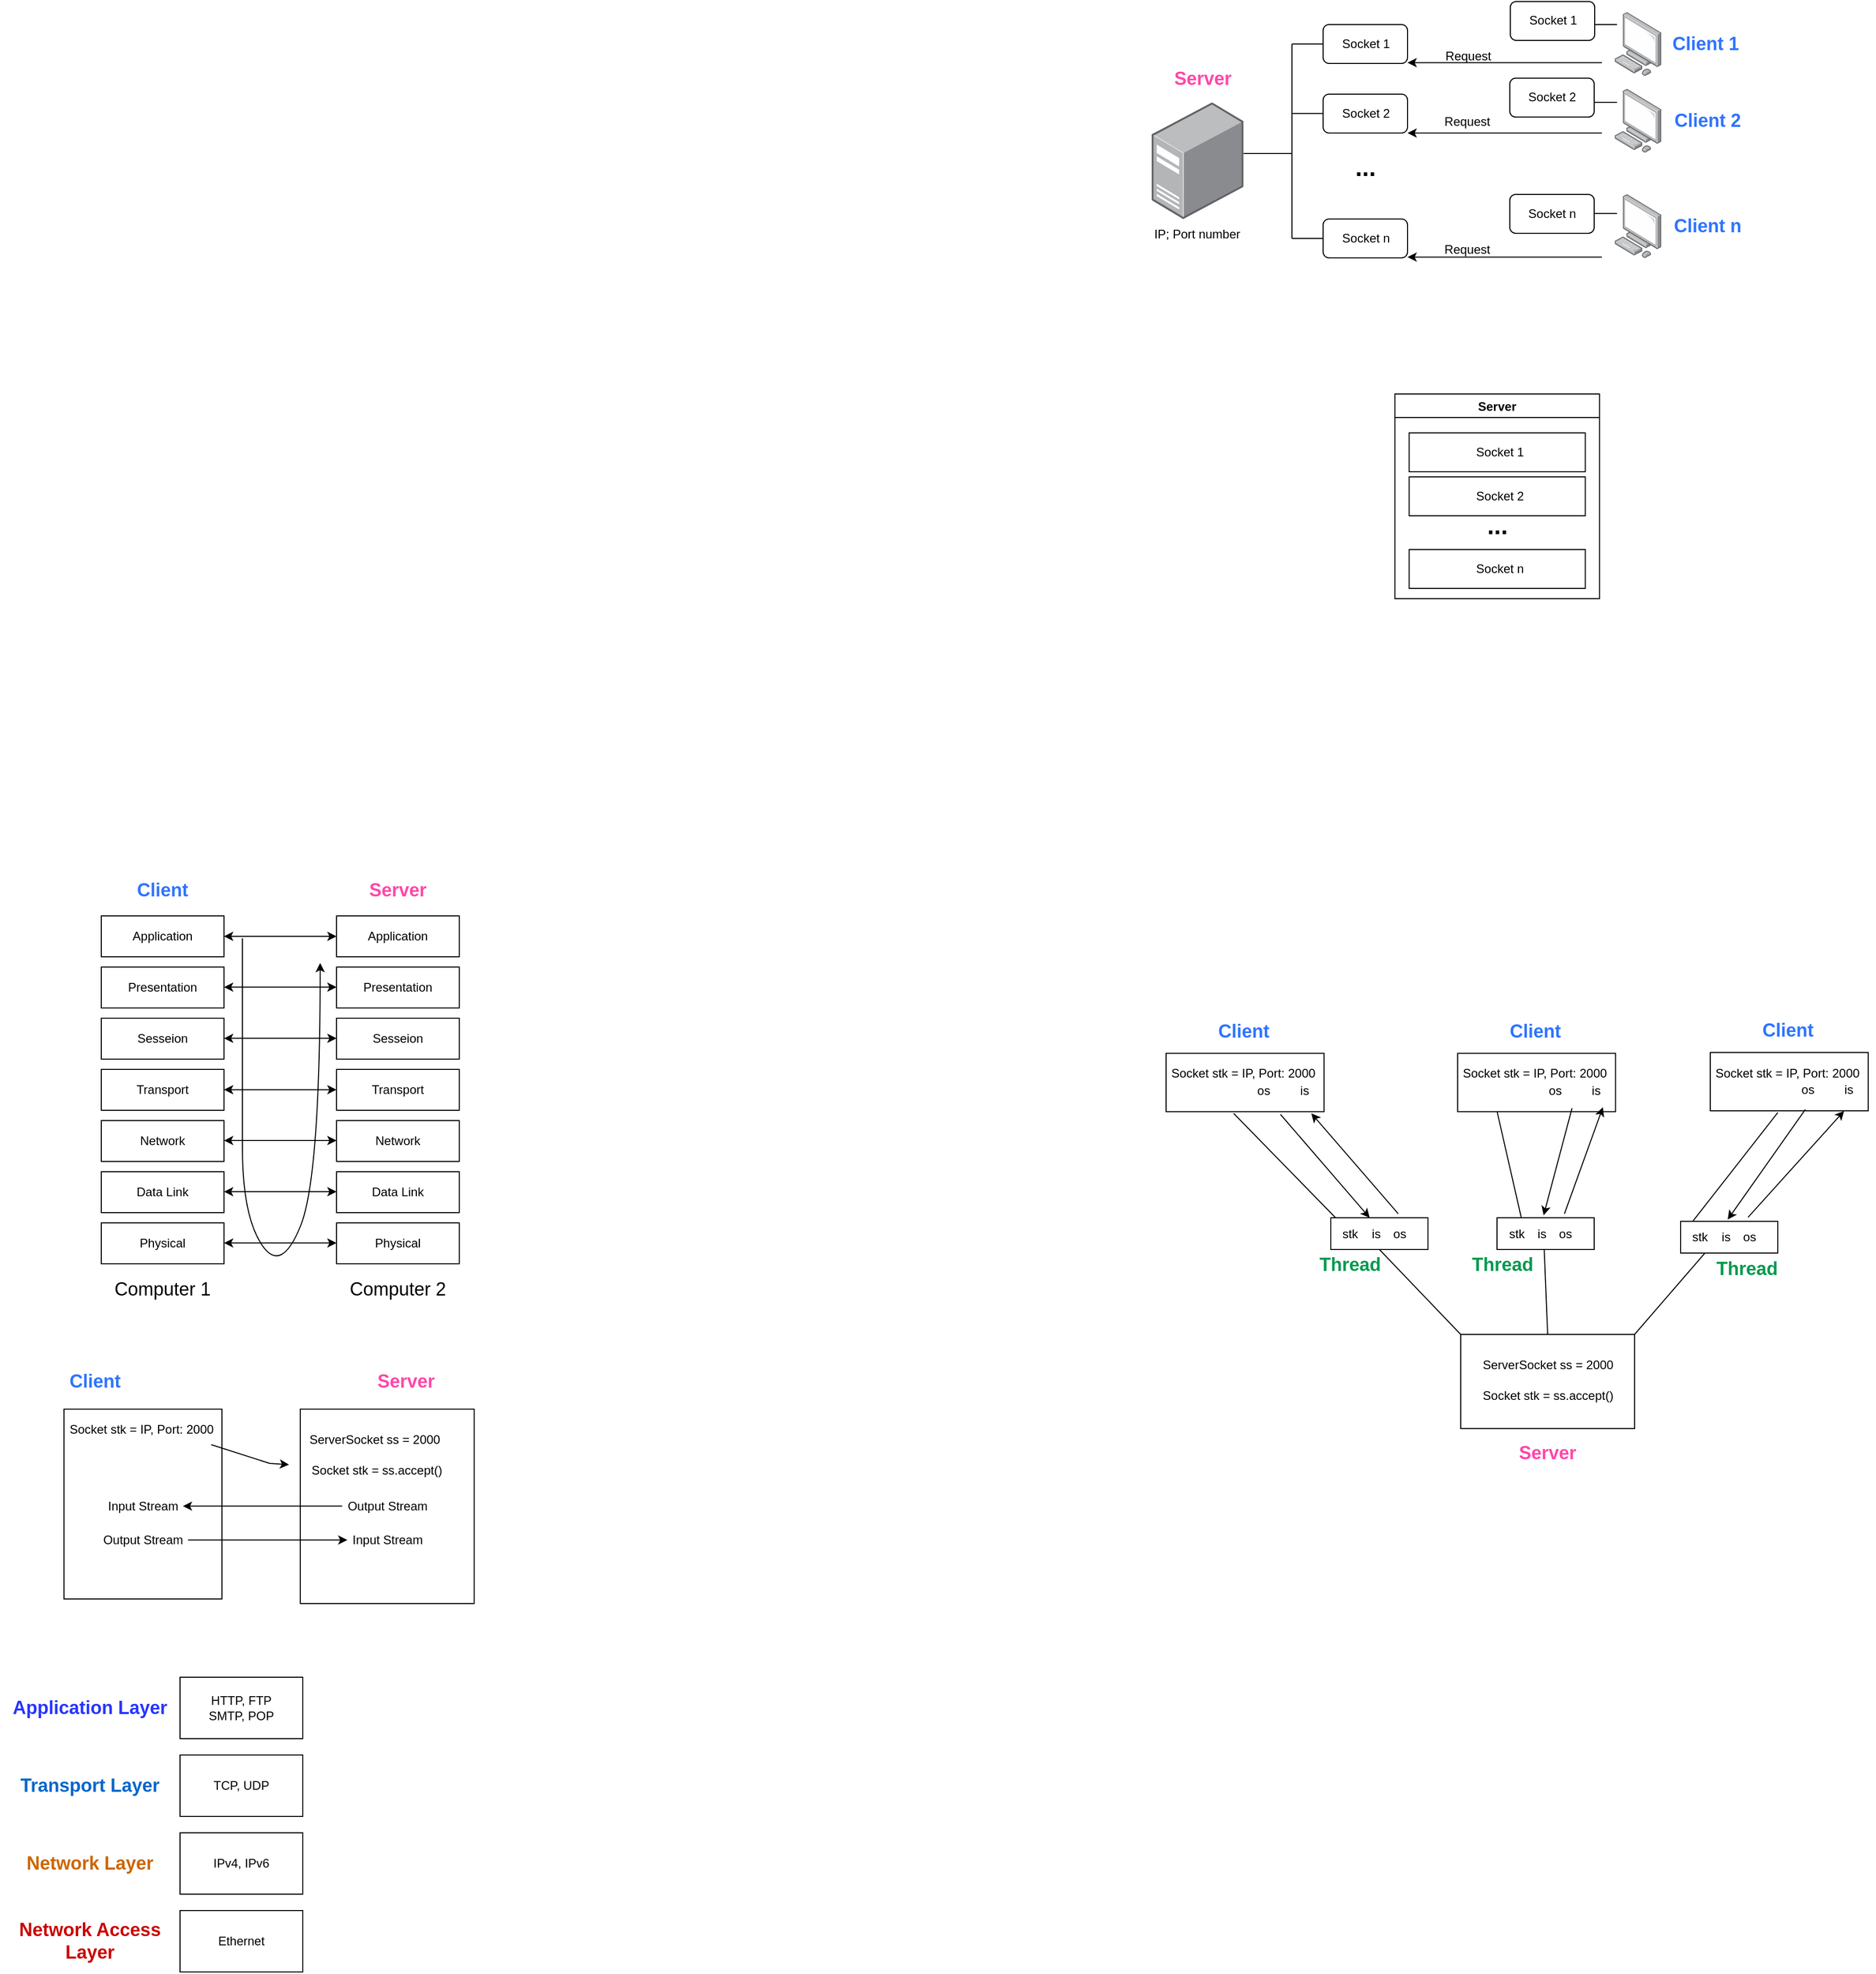 <mxfile version="21.6.8" type="github">
  <diagram name="Page-1" id="4jfltp05RjxhxAP-4vD-">
    <mxGraphModel dx="1016" dy="1346" grid="1" gridSize="19" guides="1" tooltips="1" connect="1" arrows="1" fold="1" page="1" pageScale="1" pageWidth="1100" pageHeight="850" background="#ffffff" math="0" shadow="0">
      <root>
        <mxCell id="0" />
        <mxCell id="1" parent="0" />
        <mxCell id="-6SKUkBLgqMfIODwvPiC-47" value="" style="rounded=0;whiteSpace=wrap;html=1;rotation=90;" vertex="1" parent="1">
          <mxGeometry x="464.56" y="622" width="190" height="170" as="geometry" />
        </mxCell>
        <mxCell id="-6SKUkBLgqMfIODwvPiC-1" value="Application" style="rounded=0;whiteSpace=wrap;html=1;" vertex="1" parent="1">
          <mxGeometry x="280" y="130" width="120" height="40" as="geometry" />
        </mxCell>
        <mxCell id="-6SKUkBLgqMfIODwvPiC-2" value="Presentation" style="rounded=0;whiteSpace=wrap;html=1;" vertex="1" parent="1">
          <mxGeometry x="280" y="180" width="120" height="40" as="geometry" />
        </mxCell>
        <mxCell id="-6SKUkBLgqMfIODwvPiC-3" value="Sesseion" style="rounded=0;whiteSpace=wrap;html=1;" vertex="1" parent="1">
          <mxGeometry x="280" y="230" width="120" height="40" as="geometry" />
        </mxCell>
        <mxCell id="-6SKUkBLgqMfIODwvPiC-4" value="Transport" style="rounded=0;whiteSpace=wrap;html=1;" vertex="1" parent="1">
          <mxGeometry x="280" y="280" width="120" height="40" as="geometry" />
        </mxCell>
        <mxCell id="-6SKUkBLgqMfIODwvPiC-5" value="Network" style="rounded=0;whiteSpace=wrap;html=1;" vertex="1" parent="1">
          <mxGeometry x="280" y="330" width="120" height="40" as="geometry" />
        </mxCell>
        <mxCell id="-6SKUkBLgqMfIODwvPiC-6" value="Data Link" style="rounded=0;whiteSpace=wrap;html=1;" vertex="1" parent="1">
          <mxGeometry x="280" y="380" width="120" height="40" as="geometry" />
        </mxCell>
        <mxCell id="-6SKUkBLgqMfIODwvPiC-7" value="Physical" style="rounded=0;whiteSpace=wrap;html=1;" vertex="1" parent="1">
          <mxGeometry x="280" y="430" width="120" height="40" as="geometry" />
        </mxCell>
        <mxCell id="-6SKUkBLgqMfIODwvPiC-9" value="Application" style="rounded=0;whiteSpace=wrap;html=1;" vertex="1" parent="1">
          <mxGeometry x="510" y="130" width="120" height="40" as="geometry" />
        </mxCell>
        <mxCell id="-6SKUkBLgqMfIODwvPiC-10" value="Presentation" style="rounded=0;whiteSpace=wrap;html=1;" vertex="1" parent="1">
          <mxGeometry x="510" y="180" width="120" height="40" as="geometry" />
        </mxCell>
        <mxCell id="-6SKUkBLgqMfIODwvPiC-11" value="Sesseion" style="rounded=0;whiteSpace=wrap;html=1;" vertex="1" parent="1">
          <mxGeometry x="510" y="230" width="120" height="40" as="geometry" />
        </mxCell>
        <mxCell id="-6SKUkBLgqMfIODwvPiC-12" value="Transport" style="rounded=0;whiteSpace=wrap;html=1;" vertex="1" parent="1">
          <mxGeometry x="510" y="280" width="120" height="40" as="geometry" />
        </mxCell>
        <mxCell id="-6SKUkBLgqMfIODwvPiC-13" value="Network" style="rounded=0;whiteSpace=wrap;html=1;" vertex="1" parent="1">
          <mxGeometry x="510" y="330" width="120" height="40" as="geometry" />
        </mxCell>
        <mxCell id="-6SKUkBLgqMfIODwvPiC-14" value="Data Link" style="rounded=0;whiteSpace=wrap;html=1;" vertex="1" parent="1">
          <mxGeometry x="510" y="380" width="120" height="40" as="geometry" />
        </mxCell>
        <mxCell id="-6SKUkBLgqMfIODwvPiC-15" value="Physical" style="rounded=0;whiteSpace=wrap;html=1;" vertex="1" parent="1">
          <mxGeometry x="510" y="430" width="120" height="40" as="geometry" />
        </mxCell>
        <mxCell id="-6SKUkBLgqMfIODwvPiC-16" value="&lt;font style=&quot;font-size: 18px;&quot;&gt;Computer 1&lt;/font&gt;" style="text;html=1;strokeColor=none;fillColor=none;align=center;verticalAlign=middle;whiteSpace=wrap;rounded=0;" vertex="1" parent="1">
          <mxGeometry x="290" y="480" width="100" height="30" as="geometry" />
        </mxCell>
        <mxCell id="-6SKUkBLgqMfIODwvPiC-18" value="&lt;font color=&quot;#2e74ff&quot; style=&quot;font-size: 18px;&quot;&gt;&lt;b style=&quot;&quot;&gt;Client&lt;/b&gt;&lt;/font&gt;" style="text;html=1;strokeColor=none;fillColor=none;align=center;verticalAlign=middle;whiteSpace=wrap;rounded=0;" vertex="1" parent="1">
          <mxGeometry x="300" y="90" width="80" height="30" as="geometry" />
        </mxCell>
        <mxCell id="-6SKUkBLgqMfIODwvPiC-20" value="&lt;font style=&quot;font-size: 18px;&quot;&gt;Computer 2&lt;/font&gt;" style="text;html=1;strokeColor=none;fillColor=none;align=center;verticalAlign=middle;whiteSpace=wrap;rounded=0;" vertex="1" parent="1">
          <mxGeometry x="520" y="480" width="100" height="30" as="geometry" />
        </mxCell>
        <mxCell id="-6SKUkBLgqMfIODwvPiC-21" value="&lt;font color=&quot;#ff47a9&quot; style=&quot;font-size: 18px;&quot;&gt;&lt;b&gt;Server&lt;/b&gt;&lt;/font&gt;" style="text;html=1;strokeColor=none;fillColor=none;align=center;verticalAlign=middle;whiteSpace=wrap;rounded=0;" vertex="1" parent="1">
          <mxGeometry x="530" y="90" width="80" height="30" as="geometry" />
        </mxCell>
        <mxCell id="-6SKUkBLgqMfIODwvPiC-22" value="" style="endArrow=classic;startArrow=classic;html=1;rounded=0;entryX=0;entryY=0.5;entryDx=0;entryDy=0;exitX=1;exitY=0.5;exitDx=0;exitDy=0;" edge="1" parent="1" source="-6SKUkBLgqMfIODwvPiC-1" target="-6SKUkBLgqMfIODwvPiC-9">
          <mxGeometry width="50" height="50" relative="1" as="geometry">
            <mxPoint x="418" y="175" as="sourcePoint" />
            <mxPoint x="468" y="125" as="targetPoint" />
          </mxGeometry>
        </mxCell>
        <mxCell id="-6SKUkBLgqMfIODwvPiC-23" value="" style="endArrow=classic;startArrow=classic;html=1;rounded=0;entryX=0;entryY=0.5;entryDx=0;entryDy=0;exitX=1;exitY=0.5;exitDx=0;exitDy=0;" edge="1" parent="1">
          <mxGeometry width="50" height="50" relative="1" as="geometry">
            <mxPoint x="400" y="199.68" as="sourcePoint" />
            <mxPoint x="510" y="199.68" as="targetPoint" />
          </mxGeometry>
        </mxCell>
        <mxCell id="-6SKUkBLgqMfIODwvPiC-24" value="" style="endArrow=classic;startArrow=classic;html=1;rounded=0;entryX=0;entryY=0.5;entryDx=0;entryDy=0;exitX=1;exitY=0.5;exitDx=0;exitDy=0;" edge="1" parent="1">
          <mxGeometry width="50" height="50" relative="1" as="geometry">
            <mxPoint x="400" y="249.68" as="sourcePoint" />
            <mxPoint x="510" y="249.68" as="targetPoint" />
          </mxGeometry>
        </mxCell>
        <mxCell id="-6SKUkBLgqMfIODwvPiC-25" value="" style="endArrow=classic;startArrow=classic;html=1;rounded=0;entryX=0;entryY=0.5;entryDx=0;entryDy=0;exitX=1;exitY=0.5;exitDx=0;exitDy=0;" edge="1" parent="1">
          <mxGeometry width="50" height="50" relative="1" as="geometry">
            <mxPoint x="400" y="299.84" as="sourcePoint" />
            <mxPoint x="510" y="299.84" as="targetPoint" />
          </mxGeometry>
        </mxCell>
        <mxCell id="-6SKUkBLgqMfIODwvPiC-26" value="" style="endArrow=classic;startArrow=classic;html=1;rounded=0;entryX=0;entryY=0.5;entryDx=0;entryDy=0;exitX=1;exitY=0.5;exitDx=0;exitDy=0;" edge="1" parent="1">
          <mxGeometry width="50" height="50" relative="1" as="geometry">
            <mxPoint x="400" y="349.52" as="sourcePoint" />
            <mxPoint x="510" y="349.52" as="targetPoint" />
          </mxGeometry>
        </mxCell>
        <mxCell id="-6SKUkBLgqMfIODwvPiC-27" value="" style="endArrow=classic;startArrow=classic;html=1;rounded=0;entryX=0;entryY=0.5;entryDx=0;entryDy=0;exitX=1;exitY=0.5;exitDx=0;exitDy=0;" edge="1" parent="1">
          <mxGeometry width="50" height="50" relative="1" as="geometry">
            <mxPoint x="400" y="399.52" as="sourcePoint" />
            <mxPoint x="510" y="399.52" as="targetPoint" />
          </mxGeometry>
        </mxCell>
        <mxCell id="-6SKUkBLgqMfIODwvPiC-28" value="" style="endArrow=classic;startArrow=classic;html=1;rounded=0;entryX=0;entryY=0.5;entryDx=0;entryDy=0;exitX=1;exitY=0.5;exitDx=0;exitDy=0;" edge="1" parent="1">
          <mxGeometry width="50" height="50" relative="1" as="geometry">
            <mxPoint x="400" y="449.68" as="sourcePoint" />
            <mxPoint x="510" y="449.68" as="targetPoint" />
          </mxGeometry>
        </mxCell>
        <mxCell id="-6SKUkBLgqMfIODwvPiC-29" value="HTTP, FTP&lt;br&gt;SMTP, POP" style="rounded=0;whiteSpace=wrap;html=1;" vertex="1" parent="1">
          <mxGeometry x="357" y="874" width="120" height="60" as="geometry" />
        </mxCell>
        <mxCell id="-6SKUkBLgqMfIODwvPiC-30" value="TCP, UDP" style="rounded=0;whiteSpace=wrap;html=1;" vertex="1" parent="1">
          <mxGeometry x="357" y="950" width="120" height="60" as="geometry" />
        </mxCell>
        <mxCell id="-6SKUkBLgqMfIODwvPiC-31" value="IPv4, IPv6" style="rounded=0;whiteSpace=wrap;html=1;" vertex="1" parent="1">
          <mxGeometry x="357" y="1026" width="120" height="60" as="geometry" />
        </mxCell>
        <mxCell id="-6SKUkBLgqMfIODwvPiC-32" value="Ethernet" style="rounded=0;whiteSpace=wrap;html=1;" vertex="1" parent="1">
          <mxGeometry x="357" y="1102" width="120" height="60" as="geometry" />
        </mxCell>
        <mxCell id="-6SKUkBLgqMfIODwvPiC-33" value="&lt;b&gt;&lt;font color=&quot;#2635ff&quot; style=&quot;font-size: 18px;&quot;&gt;Application Layer&lt;/font&gt;&lt;/b&gt;" style="text;html=1;strokeColor=none;fillColor=none;align=center;verticalAlign=middle;whiteSpace=wrap;rounded=0;" vertex="1" parent="1">
          <mxGeometry x="181" y="889" width="176" height="30" as="geometry" />
        </mxCell>
        <mxCell id="-6SKUkBLgqMfIODwvPiC-34" value="&lt;b&gt;&lt;font color=&quot;#0066cc&quot; style=&quot;font-size: 18px;&quot;&gt;Transport Layer&lt;/font&gt;&lt;/b&gt;" style="text;html=1;strokeColor=none;fillColor=none;align=center;verticalAlign=middle;whiteSpace=wrap;rounded=0;" vertex="1" parent="1">
          <mxGeometry x="181" y="965" width="176" height="30" as="geometry" />
        </mxCell>
        <mxCell id="-6SKUkBLgqMfIODwvPiC-35" value="&lt;b&gt;&lt;font color=&quot;#cc6600&quot; style=&quot;font-size: 18px;&quot;&gt;Network Layer&lt;/font&gt;&lt;/b&gt;" style="text;html=1;strokeColor=none;fillColor=none;align=center;verticalAlign=middle;whiteSpace=wrap;rounded=0;" vertex="1" parent="1">
          <mxGeometry x="181" y="1041" width="176" height="30" as="geometry" />
        </mxCell>
        <mxCell id="-6SKUkBLgqMfIODwvPiC-36" value="&lt;b&gt;&lt;font color=&quot;#cc0000&quot; style=&quot;font-size: 18px;&quot;&gt;Network Access Layer&lt;/font&gt;&lt;/b&gt;" style="text;html=1;strokeColor=none;fillColor=none;align=center;verticalAlign=middle;whiteSpace=wrap;rounded=0;" vertex="1" parent="1">
          <mxGeometry x="181" y="1117" width="176" height="30" as="geometry" />
        </mxCell>
        <mxCell id="-6SKUkBLgqMfIODwvPiC-39" value="&lt;font color=&quot;#2e74ff&quot; style=&quot;font-size: 18px;&quot;&gt;&lt;b style=&quot;&quot;&gt;Client&lt;/b&gt;&lt;/font&gt;" style="text;html=1;strokeColor=none;fillColor=none;align=center;verticalAlign=middle;whiteSpace=wrap;rounded=0;" vertex="1" parent="1">
          <mxGeometry x="233.56" y="570" width="80" height="30" as="geometry" />
        </mxCell>
        <mxCell id="-6SKUkBLgqMfIODwvPiC-40" value="&lt;font color=&quot;#ff47a9&quot; style=&quot;font-size: 18px;&quot;&gt;&lt;b&gt;Server&lt;/b&gt;&lt;/font&gt;" style="text;html=1;strokeColor=none;fillColor=none;align=center;verticalAlign=middle;whiteSpace=wrap;rounded=0;" vertex="1" parent="1">
          <mxGeometry x="537.56" y="570" width="80" height="30" as="geometry" />
        </mxCell>
        <mxCell id="-6SKUkBLgqMfIODwvPiC-41" value="ServerSocket ss = 2000" style="text;html=1;strokeColor=none;fillColor=none;align=center;verticalAlign=middle;whiteSpace=wrap;rounded=0;" vertex="1" parent="1">
          <mxGeometry x="461.56" y="627" width="171" height="30" as="geometry" />
        </mxCell>
        <mxCell id="-6SKUkBLgqMfIODwvPiC-42" value="Socket stk = ss.accept()" style="text;html=1;strokeColor=none;fillColor=none;align=center;verticalAlign=middle;whiteSpace=wrap;rounded=0;" vertex="1" parent="1">
          <mxGeometry x="463.56" y="657" width="171" height="30" as="geometry" />
        </mxCell>
        <mxCell id="-6SKUkBLgqMfIODwvPiC-43" value="" style="rounded=0;whiteSpace=wrap;html=1;rotation=90;" vertex="1" parent="1">
          <mxGeometry x="228" y="627.57" width="185.5" height="154.38" as="geometry" />
        </mxCell>
        <mxCell id="-6SKUkBLgqMfIODwvPiC-44" value="Socket stk = IP, Port: 2000" style="text;html=1;strokeColor=none;fillColor=none;align=center;verticalAlign=middle;whiteSpace=wrap;rounded=0;" vertex="1" parent="1">
          <mxGeometry x="233.56" y="617.13" width="171" height="30" as="geometry" />
        </mxCell>
        <mxCell id="-6SKUkBLgqMfIODwvPiC-46" value="" style="endArrow=classic;html=1;rounded=0;" edge="1" parent="1" target="-6SKUkBLgqMfIODwvPiC-42">
          <mxGeometry width="50" height="50" relative="1" as="geometry">
            <mxPoint x="387.56" y="646.771" as="sourcePoint" />
            <mxPoint x="446.56" y="656.999" as="targetPoint" />
            <Array as="points">
              <mxPoint x="444.56" y="665" />
            </Array>
          </mxGeometry>
        </mxCell>
        <mxCell id="-6SKUkBLgqMfIODwvPiC-48" value="Input Stream" style="text;html=1;strokeColor=none;fillColor=none;align=center;verticalAlign=middle;whiteSpace=wrap;rounded=0;" vertex="1" parent="1">
          <mxGeometry x="276.72" y="692" width="88.06" height="30" as="geometry" />
        </mxCell>
        <mxCell id="-6SKUkBLgqMfIODwvPiC-49" value="Output Stream" style="text;html=1;strokeColor=none;fillColor=none;align=center;verticalAlign=middle;whiteSpace=wrap;rounded=0;" vertex="1" parent="1">
          <mxGeometry x="276.72" y="725" width="88.06" height="30" as="geometry" />
        </mxCell>
        <mxCell id="-6SKUkBLgqMfIODwvPiC-50" value="Output Stream" style="text;html=1;strokeColor=none;fillColor=none;align=center;verticalAlign=middle;whiteSpace=wrap;rounded=0;" vertex="1" parent="1">
          <mxGeometry x="515.53" y="692" width="88.06" height="30" as="geometry" />
        </mxCell>
        <mxCell id="-6SKUkBLgqMfIODwvPiC-51" value="Input Stream" style="text;html=1;strokeColor=none;fillColor=none;align=center;verticalAlign=middle;whiteSpace=wrap;rounded=0;" vertex="1" parent="1">
          <mxGeometry x="515.53" y="725" width="88.06" height="30" as="geometry" />
        </mxCell>
        <mxCell id="-6SKUkBLgqMfIODwvPiC-52" value="" style="endArrow=classic;html=1;rounded=0;" edge="1" parent="1">
          <mxGeometry width="50" height="50" relative="1" as="geometry">
            <mxPoint x="364.78" y="739.87" as="sourcePoint" />
            <mxPoint x="520.56" y="739.87" as="targetPoint" />
          </mxGeometry>
        </mxCell>
        <mxCell id="-6SKUkBLgqMfIODwvPiC-53" value="" style="endArrow=classic;html=1;rounded=0;" edge="1" parent="1">
          <mxGeometry width="50" height="50" relative="1" as="geometry">
            <mxPoint x="515.53" y="706.81" as="sourcePoint" />
            <mxPoint x="359.75" y="706.81" as="targetPoint" />
          </mxGeometry>
        </mxCell>
        <mxCell id="-6SKUkBLgqMfIODwvPiC-55" value="" style="curved=1;endArrow=classic;html=1;rounded=0;" edge="1" parent="1">
          <mxGeometry width="50" height="50" relative="1" as="geometry">
            <mxPoint x="418" y="152" as="sourcePoint" />
            <mxPoint x="494" y="176" as="targetPoint" />
            <Array as="points">
              <mxPoint x="418" y="252" />
              <mxPoint x="418" y="290" />
              <mxPoint x="418" y="423" />
              <mxPoint x="456" y="480" />
              <mxPoint x="494" y="385" />
            </Array>
          </mxGeometry>
        </mxCell>
        <mxCell id="-6SKUkBLgqMfIODwvPiC-56" value="" style="rounded=0;whiteSpace=wrap;html=1;rotation=90;" vertex="1" parent="1">
          <mxGeometry x="1648" y="500" width="92" height="170" as="geometry" />
        </mxCell>
        <mxCell id="-6SKUkBLgqMfIODwvPiC-57" value="&lt;font color=&quot;#ff47a9&quot; style=&quot;font-size: 18px;&quot;&gt;&lt;b&gt;Server&lt;/b&gt;&lt;/font&gt;" style="text;html=1;strokeColor=none;fillColor=none;align=center;verticalAlign=middle;whiteSpace=wrap;rounded=0;" vertex="1" parent="1">
          <mxGeometry x="1654" y="640" width="80" height="30" as="geometry" />
        </mxCell>
        <mxCell id="-6SKUkBLgqMfIODwvPiC-58" value="ServerSocket ss = 2000" style="text;html=1;strokeColor=none;fillColor=none;align=center;verticalAlign=middle;whiteSpace=wrap;rounded=0;" vertex="1" parent="1">
          <mxGeometry x="1608.5" y="554" width="171" height="30" as="geometry" />
        </mxCell>
        <mxCell id="-6SKUkBLgqMfIODwvPiC-59" value="Socket stk = ss.accept()" style="text;html=1;strokeColor=none;fillColor=none;align=center;verticalAlign=middle;whiteSpace=wrap;rounded=0;" vertex="1" parent="1">
          <mxGeometry x="1608.5" y="584" width="171" height="30" as="geometry" />
        </mxCell>
        <mxCell id="-6SKUkBLgqMfIODwvPiC-62" style="edgeStyle=orthogonalEdgeStyle;rounded=0;orthogonalLoop=1;jettySize=auto;html=1;exitX=1;exitY=0.5;exitDx=0;exitDy=0;" edge="1" parent="1" source="-6SKUkBLgqMfIODwvPiC-56" target="-6SKUkBLgqMfIODwvPiC-56">
          <mxGeometry relative="1" as="geometry" />
        </mxCell>
        <mxCell id="-6SKUkBLgqMfIODwvPiC-69" value="&lt;font color=&quot;#2e74ff&quot; style=&quot;font-size: 18px;&quot;&gt;&lt;b style=&quot;&quot;&gt;Client&lt;/b&gt;&lt;/font&gt;" style="text;html=1;strokeColor=none;fillColor=none;align=center;verticalAlign=middle;whiteSpace=wrap;rounded=0;" vertex="1" parent="1">
          <mxGeometry x="1356.5" y="228.28" width="80" height="30" as="geometry" />
        </mxCell>
        <mxCell id="-6SKUkBLgqMfIODwvPiC-70" value="" style="rounded=0;whiteSpace=wrap;html=1;rotation=90;" vertex="1" parent="1">
          <mxGeometry x="1369.69" y="215.62" width="57" height="154.38" as="geometry" />
        </mxCell>
        <mxCell id="-6SKUkBLgqMfIODwvPiC-71" value="Socket stk = IP, Port: 2000" style="text;html=1;strokeColor=none;fillColor=none;align=center;verticalAlign=middle;whiteSpace=wrap;rounded=0;" vertex="1" parent="1">
          <mxGeometry x="1311" y="269.43" width="171" height="30" as="geometry" />
        </mxCell>
        <mxCell id="-6SKUkBLgqMfIODwvPiC-74" value="" style="rounded=0;whiteSpace=wrap;html=1;" vertex="1" parent="1">
          <mxGeometry x="1482" y="425" width="95" height="31" as="geometry" />
        </mxCell>
        <mxCell id="-6SKUkBLgqMfIODwvPiC-75" value="&lt;font color=&quot;#00994d&quot; style=&quot;font-size: 18px;&quot;&gt;&lt;b style=&quot;&quot;&gt;Thread&lt;/b&gt;&lt;/font&gt;" style="text;html=1;strokeColor=none;fillColor=none;align=center;verticalAlign=middle;whiteSpace=wrap;rounded=0;" vertex="1" parent="1">
          <mxGeometry x="1461" y="456" width="80" height="30" as="geometry" />
        </mxCell>
        <mxCell id="-6SKUkBLgqMfIODwvPiC-76" value="" style="endArrow=none;html=1;rounded=0;entryX=0;entryY=1;entryDx=0;entryDy=0;exitX=0.5;exitY=1;exitDx=0;exitDy=0;" edge="1" parent="1" source="-6SKUkBLgqMfIODwvPiC-74" target="-6SKUkBLgqMfIODwvPiC-56">
          <mxGeometry width="50" height="50" relative="1" as="geometry">
            <mxPoint x="1349" y="506" as="sourcePoint" />
            <mxPoint x="1399" y="456" as="targetPoint" />
          </mxGeometry>
        </mxCell>
        <mxCell id="-6SKUkBLgqMfIODwvPiC-77" value="" style="endArrow=none;html=1;rounded=0;entryX=0;entryY=1;entryDx=0;entryDy=0;" edge="1" parent="1">
          <mxGeometry width="50" height="50" relative="1" as="geometry">
            <mxPoint x="1387" y="323" as="sourcePoint" />
            <mxPoint x="1486.69" y="425" as="targetPoint" />
          </mxGeometry>
        </mxCell>
        <mxCell id="-6SKUkBLgqMfIODwvPiC-78" value="stk" style="text;html=1;strokeColor=none;fillColor=none;align=center;verticalAlign=middle;whiteSpace=wrap;rounded=0;" vertex="1" parent="1">
          <mxGeometry x="1482" y="436" width="38" height="9" as="geometry" />
        </mxCell>
        <mxCell id="-6SKUkBLgqMfIODwvPiC-79" value="is" style="text;html=1;align=center;verticalAlign=middle;resizable=0;points=[];autosize=1;strokeColor=none;fillColor=none;" vertex="1" parent="1">
          <mxGeometry x="1506.69" y="421.5" width="38" height="38" as="geometry" />
        </mxCell>
        <mxCell id="-6SKUkBLgqMfIODwvPiC-80" value="os" style="text;html=1;align=center;verticalAlign=middle;resizable=0;points=[];autosize=1;strokeColor=none;fillColor=none;" vertex="1" parent="1">
          <mxGeometry x="1520" y="421.5" width="57" height="38" as="geometry" />
        </mxCell>
        <mxCell id="-6SKUkBLgqMfIODwvPiC-81" value="is" style="text;html=1;align=center;verticalAlign=middle;resizable=0;points=[];autosize=1;strokeColor=none;fillColor=none;" vertex="1" parent="1">
          <mxGeometry x="1436.5" y="282" width="38" height="38" as="geometry" />
        </mxCell>
        <mxCell id="-6SKUkBLgqMfIODwvPiC-82" value="os" style="text;html=1;align=center;verticalAlign=middle;resizable=0;points=[];autosize=1;strokeColor=none;fillColor=none;" vertex="1" parent="1">
          <mxGeometry x="1387" y="282" width="57" height="38" as="geometry" />
        </mxCell>
        <mxCell id="-6SKUkBLgqMfIODwvPiC-83" value="" style="endArrow=classic;html=1;rounded=0;" edge="1" parent="1">
          <mxGeometry width="50" height="50" relative="1" as="geometry">
            <mxPoint x="1432.82" y="324" as="sourcePoint" />
            <mxPoint x="1520.002" y="425" as="targetPoint" />
          </mxGeometry>
        </mxCell>
        <mxCell id="-6SKUkBLgqMfIODwvPiC-87" value="" style="endArrow=classic;html=1;rounded=0;exitX=0.49;exitY=-0.012;exitDx=0;exitDy=0;exitPerimeter=0;" edge="1" parent="1" source="-6SKUkBLgqMfIODwvPiC-80">
          <mxGeometry width="50" height="50" relative="1" as="geometry">
            <mxPoint x="1654.0" y="344" as="sourcePoint" />
            <mxPoint x="1463" y="323" as="targetPoint" />
          </mxGeometry>
        </mxCell>
        <mxCell id="-6SKUkBLgqMfIODwvPiC-88" value="&lt;font color=&quot;#2e74ff&quot; style=&quot;font-size: 18px;&quot;&gt;&lt;b style=&quot;&quot;&gt;Client&lt;/b&gt;&lt;/font&gt;" style="text;html=1;strokeColor=none;fillColor=none;align=center;verticalAlign=middle;whiteSpace=wrap;rounded=0;" vertex="1" parent="1">
          <mxGeometry x="1641.5" y="228.28" width="80" height="30" as="geometry" />
        </mxCell>
        <mxCell id="-6SKUkBLgqMfIODwvPiC-89" value="" style="rounded=0;whiteSpace=wrap;html=1;rotation=90;" vertex="1" parent="1">
          <mxGeometry x="1654.69" y="215.62" width="57" height="154.38" as="geometry" />
        </mxCell>
        <mxCell id="-6SKUkBLgqMfIODwvPiC-90" value="Socket stk = IP, Port: 2000" style="text;html=1;strokeColor=none;fillColor=none;align=center;verticalAlign=middle;whiteSpace=wrap;rounded=0;" vertex="1" parent="1">
          <mxGeometry x="1596" y="269.43" width="171" height="30" as="geometry" />
        </mxCell>
        <mxCell id="-6SKUkBLgqMfIODwvPiC-91" value="" style="rounded=0;whiteSpace=wrap;html=1;" vertex="1" parent="1">
          <mxGeometry x="1644.5" y="425" width="95" height="31" as="geometry" />
        </mxCell>
        <mxCell id="-6SKUkBLgqMfIODwvPiC-92" value="&lt;font color=&quot;#00994d&quot; style=&quot;font-size: 18px;&quot;&gt;&lt;b style=&quot;&quot;&gt;Thread&lt;/b&gt;&lt;/font&gt;" style="text;html=1;strokeColor=none;fillColor=none;align=center;verticalAlign=middle;whiteSpace=wrap;rounded=0;" vertex="1" parent="1">
          <mxGeometry x="1610" y="456" width="80" height="30" as="geometry" />
        </mxCell>
        <mxCell id="-6SKUkBLgqMfIODwvPiC-93" value="" style="endArrow=none;html=1;rounded=0;entryX=0;entryY=0.5;entryDx=0;entryDy=0;" edge="1" parent="1" target="-6SKUkBLgqMfIODwvPiC-56">
          <mxGeometry width="50" height="50" relative="1" as="geometry">
            <mxPoint x="1690.66" y="456" as="sourcePoint" />
            <mxPoint x="1790.35" y="558" as="targetPoint" />
          </mxGeometry>
        </mxCell>
        <mxCell id="-6SKUkBLgqMfIODwvPiC-94" value="stk" style="text;html=1;strokeColor=none;fillColor=none;align=center;verticalAlign=middle;whiteSpace=wrap;rounded=0;" vertex="1" parent="1">
          <mxGeometry x="1644.5" y="436" width="38" height="9" as="geometry" />
        </mxCell>
        <mxCell id="-6SKUkBLgqMfIODwvPiC-95" value="is" style="text;html=1;align=center;verticalAlign=middle;resizable=0;points=[];autosize=1;strokeColor=none;fillColor=none;" vertex="1" parent="1">
          <mxGeometry x="1669.19" y="421.5" width="38" height="38" as="geometry" />
        </mxCell>
        <mxCell id="-6SKUkBLgqMfIODwvPiC-96" value="os" style="text;html=1;align=center;verticalAlign=middle;resizable=0;points=[];autosize=1;strokeColor=none;fillColor=none;" vertex="1" parent="1">
          <mxGeometry x="1682.5" y="421.5" width="57" height="38" as="geometry" />
        </mxCell>
        <mxCell id="-6SKUkBLgqMfIODwvPiC-97" value="is" style="text;html=1;align=center;verticalAlign=middle;resizable=0;points=[];autosize=1;strokeColor=none;fillColor=none;" vertex="1" parent="1">
          <mxGeometry x="1721.5" y="282" width="38" height="38" as="geometry" />
        </mxCell>
        <mxCell id="-6SKUkBLgqMfIODwvPiC-98" value="os" style="text;html=1;align=center;verticalAlign=middle;resizable=0;points=[];autosize=1;strokeColor=none;fillColor=none;" vertex="1" parent="1">
          <mxGeometry x="1672" y="282" width="57" height="38" as="geometry" />
        </mxCell>
        <mxCell id="-6SKUkBLgqMfIODwvPiC-99" value="" style="endArrow=classic;html=1;rounded=0;entryX=0.549;entryY=0.03;entryDx=0;entryDy=0;entryPerimeter=0;" edge="1" parent="1" target="-6SKUkBLgqMfIODwvPiC-95">
          <mxGeometry width="50" height="50" relative="1" as="geometry">
            <mxPoint x="1717.82" y="318" as="sourcePoint" />
            <mxPoint x="1805.002" y="419" as="targetPoint" />
          </mxGeometry>
        </mxCell>
        <mxCell id="-6SKUkBLgqMfIODwvPiC-100" value="" style="endArrow=classic;html=1;rounded=0;exitX=0.49;exitY=-0.012;exitDx=0;exitDy=0;exitPerimeter=0;" edge="1" parent="1" source="-6SKUkBLgqMfIODwvPiC-96">
          <mxGeometry width="50" height="50" relative="1" as="geometry">
            <mxPoint x="1939.0" y="338" as="sourcePoint" />
            <mxPoint x="1748" y="317" as="targetPoint" />
          </mxGeometry>
        </mxCell>
        <mxCell id="-6SKUkBLgqMfIODwvPiC-101" value="" style="endArrow=none;html=1;rounded=0;entryX=0.25;entryY=0;entryDx=0;entryDy=0;exitX=1;exitY=0.75;exitDx=0;exitDy=0;" edge="1" parent="1" source="-6SKUkBLgqMfIODwvPiC-89" target="-6SKUkBLgqMfIODwvPiC-91">
          <mxGeometry width="50" height="50" relative="1" as="geometry">
            <mxPoint x="1644.5" y="299.43" as="sourcePoint" />
            <mxPoint x="1647.84" y="382.43" as="targetPoint" />
          </mxGeometry>
        </mxCell>
        <mxCell id="-6SKUkBLgqMfIODwvPiC-102" value="&lt;font color=&quot;#2e74ff&quot; style=&quot;font-size: 18px;&quot;&gt;&lt;b style=&quot;&quot;&gt;Client&lt;/b&gt;&lt;/font&gt;" style="text;html=1;strokeColor=none;fillColor=none;align=center;verticalAlign=middle;whiteSpace=wrap;rounded=0;" vertex="1" parent="1">
          <mxGeometry x="1888.5" y="227.47" width="80" height="30" as="geometry" />
        </mxCell>
        <mxCell id="-6SKUkBLgqMfIODwvPiC-103" value="" style="rounded=0;whiteSpace=wrap;html=1;rotation=90;" vertex="1" parent="1">
          <mxGeometry x="1901.69" y="214.81" width="57" height="154.38" as="geometry" />
        </mxCell>
        <mxCell id="-6SKUkBLgqMfIODwvPiC-104" value="Socket stk = IP, Port: 2000" style="text;html=1;strokeColor=none;fillColor=none;align=center;verticalAlign=middle;whiteSpace=wrap;rounded=0;" vertex="1" parent="1">
          <mxGeometry x="1843" y="268.62" width="171" height="30" as="geometry" />
        </mxCell>
        <mxCell id="-6SKUkBLgqMfIODwvPiC-105" value="" style="rounded=0;whiteSpace=wrap;html=1;" vertex="1" parent="1">
          <mxGeometry x="1824" y="428.5" width="95" height="31" as="geometry" />
        </mxCell>
        <mxCell id="-6SKUkBLgqMfIODwvPiC-106" value="&lt;font color=&quot;#00994d&quot; style=&quot;font-size: 18px;&quot;&gt;&lt;b style=&quot;&quot;&gt;Thread&lt;/b&gt;&lt;/font&gt;" style="text;html=1;strokeColor=none;fillColor=none;align=center;verticalAlign=middle;whiteSpace=wrap;rounded=0;" vertex="1" parent="1">
          <mxGeometry x="1848.69" y="459.5" width="80" height="30" as="geometry" />
        </mxCell>
        <mxCell id="-6SKUkBLgqMfIODwvPiC-107" value="" style="endArrow=none;html=1;rounded=0;entryX=0.122;entryY=0.012;entryDx=0;entryDy=0;entryPerimeter=0;" edge="1" parent="1" target="-6SKUkBLgqMfIODwvPiC-105">
          <mxGeometry width="50" height="50" relative="1" as="geometry">
            <mxPoint x="1919" y="322.19" as="sourcePoint" />
            <mxPoint x="1824" y="418" as="targetPoint" />
          </mxGeometry>
        </mxCell>
        <mxCell id="-6SKUkBLgqMfIODwvPiC-108" value="stk" style="text;html=1;strokeColor=none;fillColor=none;align=center;verticalAlign=middle;whiteSpace=wrap;rounded=0;" vertex="1" parent="1">
          <mxGeometry x="1824" y="439.5" width="38" height="9" as="geometry" />
        </mxCell>
        <mxCell id="-6SKUkBLgqMfIODwvPiC-109" value="is" style="text;html=1;align=center;verticalAlign=middle;resizable=0;points=[];autosize=1;strokeColor=none;fillColor=none;" vertex="1" parent="1">
          <mxGeometry x="1848.69" y="425" width="38" height="38" as="geometry" />
        </mxCell>
        <mxCell id="-6SKUkBLgqMfIODwvPiC-110" value="os" style="text;html=1;align=center;verticalAlign=middle;resizable=0;points=[];autosize=1;strokeColor=none;fillColor=none;" vertex="1" parent="1">
          <mxGeometry x="1862" y="425" width="57" height="38" as="geometry" />
        </mxCell>
        <mxCell id="-6SKUkBLgqMfIODwvPiC-111" value="is" style="text;html=1;align=center;verticalAlign=middle;resizable=0;points=[];autosize=1;strokeColor=none;fillColor=none;" vertex="1" parent="1">
          <mxGeometry x="1968.5" y="281.19" width="38" height="38" as="geometry" />
        </mxCell>
        <mxCell id="-6SKUkBLgqMfIODwvPiC-112" value="os" style="text;html=1;align=center;verticalAlign=middle;resizable=0;points=[];autosize=1;strokeColor=none;fillColor=none;" vertex="1" parent="1">
          <mxGeometry x="1919" y="281.19" width="57" height="38" as="geometry" />
        </mxCell>
        <mxCell id="-6SKUkBLgqMfIODwvPiC-113" value="" style="endArrow=classic;html=1;rounded=0;entryX=0.141;entryY=0.047;entryDx=0;entryDy=0;entryPerimeter=0;exitX=0.472;exitY=1;exitDx=0;exitDy=0;exitPerimeter=0;" edge="1" parent="1" source="-6SKUkBLgqMfIODwvPiC-112" target="-6SKUkBLgqMfIODwvPiC-110">
          <mxGeometry width="50" height="50" relative="1" as="geometry">
            <mxPoint x="1964.82" y="323.19" as="sourcePoint" />
            <mxPoint x="1862" y="418" as="targetPoint" />
          </mxGeometry>
        </mxCell>
        <mxCell id="-6SKUkBLgqMfIODwvPiC-114" value="" style="endArrow=classic;html=1;rounded=0;exitX=0.49;exitY=-0.012;exitDx=0;exitDy=0;exitPerimeter=0;entryX=0.403;entryY=1.037;entryDx=0;entryDy=0;entryPerimeter=0;" edge="1" parent="1" source="-6SKUkBLgqMfIODwvPiC-110" target="-6SKUkBLgqMfIODwvPiC-111">
          <mxGeometry width="50" height="50" relative="1" as="geometry">
            <mxPoint x="2186" y="343.19" as="sourcePoint" />
            <mxPoint x="1995" y="322.19" as="targetPoint" />
          </mxGeometry>
        </mxCell>
        <mxCell id="-6SKUkBLgqMfIODwvPiC-115" value="" style="endArrow=none;html=1;rounded=0;entryX=0;entryY=0;entryDx=0;entryDy=0;exitX=0.25;exitY=1;exitDx=0;exitDy=0;" edge="1" parent="1" source="-6SKUkBLgqMfIODwvPiC-105" target="-6SKUkBLgqMfIODwvPiC-56">
          <mxGeometry width="50" height="50" relative="1" as="geometry">
            <mxPoint x="1776.16" y="459.5" as="sourcePoint" />
            <mxPoint x="1786" y="532" as="targetPoint" />
          </mxGeometry>
        </mxCell>
        <mxCell id="-6SKUkBLgqMfIODwvPiC-116" value="" style="image;points=[];aspect=fixed;html=1;align=center;shadow=0;dashed=0;image=img/lib/allied_telesis/computer_and_terminals/Personal_Computer.svg;" vertex="1" parent="1">
          <mxGeometry x="1759.5" y="-753.03" width="45.79" height="62.06" as="geometry" />
        </mxCell>
        <mxCell id="-6SKUkBLgqMfIODwvPiC-117" value="" style="image;points=[];aspect=fixed;html=1;align=center;shadow=0;dashed=0;image=img/lib/allied_telesis/computer_and_terminals/Server_Desktop.svg;" vertex="1" parent="1">
          <mxGeometry x="1306.78" y="-665" width="89.93" height="114" as="geometry" />
        </mxCell>
        <mxCell id="-6SKUkBLgqMfIODwvPiC-118" value="&lt;font color=&quot;#ff47a9&quot; style=&quot;font-size: 18px;&quot;&gt;&lt;b&gt;Server&lt;/b&gt;&lt;/font&gt;" style="text;html=1;strokeColor=none;fillColor=none;align=center;verticalAlign=middle;whiteSpace=wrap;rounded=0;" vertex="1" parent="1">
          <mxGeometry x="1316.71" y="-703" width="80" height="30" as="geometry" />
        </mxCell>
        <mxCell id="-6SKUkBLgqMfIODwvPiC-119" value="IP; Port number" style="text;html=1;strokeColor=none;fillColor=none;align=center;verticalAlign=middle;whiteSpace=wrap;rounded=0;" vertex="1" parent="1">
          <mxGeometry x="1285.24" y="-551" width="133" height="30" as="geometry" />
        </mxCell>
        <mxCell id="-6SKUkBLgqMfIODwvPiC-121" value="" style="endArrow=none;html=1;rounded=0;" edge="1" parent="1">
          <mxGeometry width="50" height="50" relative="1" as="geometry">
            <mxPoint x="1396.71" y="-615" as="sourcePoint" />
            <mxPoint x="1444" y="-615" as="targetPoint" />
          </mxGeometry>
        </mxCell>
        <mxCell id="-6SKUkBLgqMfIODwvPiC-122" value="" style="endArrow=none;html=1;rounded=0;" edge="1" parent="1">
          <mxGeometry width="50" height="50" relative="1" as="geometry">
            <mxPoint x="1444" y="-532" as="sourcePoint" />
            <mxPoint x="1444" y="-722" as="targetPoint" />
          </mxGeometry>
        </mxCell>
        <mxCell id="-6SKUkBLgqMfIODwvPiC-123" value="Socket 1" style="rounded=1;whiteSpace=wrap;html=1;" vertex="1" parent="1">
          <mxGeometry x="1474.5" y="-741" width="82.5" height="38" as="geometry" />
        </mxCell>
        <mxCell id="-6SKUkBLgqMfIODwvPiC-126" value="Socket 2" style="rounded=1;whiteSpace=wrap;html=1;" vertex="1" parent="1">
          <mxGeometry x="1474.5" y="-673" width="82.5" height="38" as="geometry" />
        </mxCell>
        <mxCell id="-6SKUkBLgqMfIODwvPiC-128" value="Socket n" style="rounded=1;whiteSpace=wrap;html=1;" vertex="1" parent="1">
          <mxGeometry x="1474.5" y="-551" width="82.5" height="38" as="geometry" />
        </mxCell>
        <mxCell id="-6SKUkBLgqMfIODwvPiC-130" value="&lt;b&gt;&lt;font style=&quot;font-size: 24px;&quot;&gt;...&lt;/font&gt;&lt;/b&gt;" style="text;html=1;strokeColor=none;fillColor=none;align=center;verticalAlign=middle;whiteSpace=wrap;rounded=0;" vertex="1" parent="1">
          <mxGeometry x="1485.75" y="-616" width="60" height="30" as="geometry" />
        </mxCell>
        <mxCell id="-6SKUkBLgqMfIODwvPiC-131" value="&lt;font color=&quot;#2e74ff&quot; style=&quot;font-size: 18px;&quot;&gt;&lt;b style=&quot;&quot;&gt;Client 1&lt;/b&gt;&lt;/font&gt;" style="text;html=1;strokeColor=none;fillColor=none;align=center;verticalAlign=middle;whiteSpace=wrap;rounded=0;" vertex="1" parent="1">
          <mxGeometry x="1809.69" y="-725.55" width="77" height="7.1" as="geometry" />
        </mxCell>
        <mxCell id="-6SKUkBLgqMfIODwvPiC-135" value="" style="endArrow=none;html=1;rounded=0;entryX=0;entryY=0.5;entryDx=0;entryDy=0;" edge="1" parent="1" target="-6SKUkBLgqMfIODwvPiC-128">
          <mxGeometry width="50" height="50" relative="1" as="geometry">
            <mxPoint x="1444" y="-532" as="sourcePoint" />
            <mxPoint x="1494" y="-586" as="targetPoint" />
          </mxGeometry>
        </mxCell>
        <mxCell id="-6SKUkBLgqMfIODwvPiC-137" value="" style="endArrow=none;html=1;rounded=0;entryX=0;entryY=0.5;entryDx=0;entryDy=0;" edge="1" parent="1">
          <mxGeometry width="50" height="50" relative="1" as="geometry">
            <mxPoint x="1444" y="-654.16" as="sourcePoint" />
            <mxPoint x="1475" y="-654.16" as="targetPoint" />
          </mxGeometry>
        </mxCell>
        <mxCell id="-6SKUkBLgqMfIODwvPiC-138" value="" style="endArrow=none;html=1;rounded=0;entryX=0;entryY=0.5;entryDx=0;entryDy=0;" edge="1" parent="1">
          <mxGeometry width="50" height="50" relative="1" as="geometry">
            <mxPoint x="1444" y="-722.06" as="sourcePoint" />
            <mxPoint x="1475" y="-722.06" as="targetPoint" />
          </mxGeometry>
        </mxCell>
        <mxCell id="-6SKUkBLgqMfIODwvPiC-139" value="" style="image;points=[];aspect=fixed;html=1;align=center;shadow=0;dashed=0;image=img/lib/allied_telesis/computer_and_terminals/Personal_Computer.svg;" vertex="1" parent="1">
          <mxGeometry x="1759.5" y="-678.06" width="45.79" height="62.06" as="geometry" />
        </mxCell>
        <mxCell id="-6SKUkBLgqMfIODwvPiC-140" value="&lt;font color=&quot;#2e74ff&quot; style=&quot;font-size: 18px;&quot;&gt;&lt;b style=&quot;&quot;&gt;Client 2&lt;/b&gt;&lt;/font&gt;" style="text;html=1;strokeColor=none;fillColor=none;align=center;verticalAlign=middle;whiteSpace=wrap;rounded=0;" vertex="1" parent="1">
          <mxGeometry x="1811.5" y="-650.58" width="77" height="7.1" as="geometry" />
        </mxCell>
        <mxCell id="-6SKUkBLgqMfIODwvPiC-143" value="Socket 1" style="rounded=1;whiteSpace=wrap;html=1;" vertex="1" parent="1">
          <mxGeometry x="1657.5" y="-763.55" width="82.5" height="38" as="geometry" />
        </mxCell>
        <mxCell id="-6SKUkBLgqMfIODwvPiC-144" value="Socket 2" style="rounded=1;whiteSpace=wrap;html=1;" vertex="1" parent="1">
          <mxGeometry x="1657" y="-688.58" width="82.5" height="38" as="geometry" />
        </mxCell>
        <mxCell id="-6SKUkBLgqMfIODwvPiC-145" value="" style="endArrow=classic;html=1;rounded=0;" edge="1" parent="1">
          <mxGeometry width="50" height="50" relative="1" as="geometry">
            <mxPoint x="1747" y="-635" as="sourcePoint" />
            <mxPoint x="1557" y="-635" as="targetPoint" />
          </mxGeometry>
        </mxCell>
        <mxCell id="-6SKUkBLgqMfIODwvPiC-146" value="" style="endArrow=classic;html=1;rounded=0;" edge="1" parent="1">
          <mxGeometry width="50" height="50" relative="1" as="geometry">
            <mxPoint x="1747" y="-703.77" as="sourcePoint" />
            <mxPoint x="1557" y="-703.77" as="targetPoint" />
          </mxGeometry>
        </mxCell>
        <mxCell id="-6SKUkBLgqMfIODwvPiC-147" value="" style="image;points=[];aspect=fixed;html=1;align=center;shadow=0;dashed=0;image=img/lib/allied_telesis/computer_and_terminals/Personal_Computer.svg;" vertex="1" parent="1">
          <mxGeometry x="1759.5" y="-575.06" width="45.79" height="62.06" as="geometry" />
        </mxCell>
        <mxCell id="-6SKUkBLgqMfIODwvPiC-148" value="&lt;font color=&quot;#2e74ff&quot; style=&quot;font-size: 18px;&quot;&gt;&lt;b style=&quot;&quot;&gt;Client n&lt;/b&gt;&lt;/font&gt;" style="text;html=1;strokeColor=none;fillColor=none;align=center;verticalAlign=middle;whiteSpace=wrap;rounded=0;" vertex="1" parent="1">
          <mxGeometry x="1811.5" y="-547.58" width="77" height="7.1" as="geometry" />
        </mxCell>
        <mxCell id="-6SKUkBLgqMfIODwvPiC-149" value="" style="endArrow=classic;html=1;rounded=0;" edge="1" parent="1">
          <mxGeometry width="50" height="50" relative="1" as="geometry">
            <mxPoint x="1747" y="-513.77" as="sourcePoint" />
            <mxPoint x="1557" y="-513.77" as="targetPoint" />
          </mxGeometry>
        </mxCell>
        <mxCell id="-6SKUkBLgqMfIODwvPiC-150" value="Socket n" style="rounded=1;whiteSpace=wrap;html=1;" vertex="1" parent="1">
          <mxGeometry x="1657" y="-575.06" width="82.5" height="38" as="geometry" />
        </mxCell>
        <mxCell id="-6SKUkBLgqMfIODwvPiC-151" value="" style="endArrow=none;html=1;rounded=0;" edge="1" parent="1">
          <mxGeometry width="50" height="50" relative="1" as="geometry">
            <mxPoint x="1740" y="-556.32" as="sourcePoint" />
            <mxPoint x="1761.81" y="-556.32" as="targetPoint" />
          </mxGeometry>
        </mxCell>
        <mxCell id="-6SKUkBLgqMfIODwvPiC-152" value="" style="endArrow=none;html=1;rounded=0;" edge="1" parent="1">
          <mxGeometry width="50" height="50" relative="1" as="geometry">
            <mxPoint x="1740" y="-665" as="sourcePoint" />
            <mxPoint x="1761.81" y="-665" as="targetPoint" />
          </mxGeometry>
        </mxCell>
        <mxCell id="-6SKUkBLgqMfIODwvPiC-154" value="" style="endArrow=none;html=1;rounded=0;" edge="1" parent="1">
          <mxGeometry width="50" height="50" relative="1" as="geometry">
            <mxPoint x="1740" y="-741" as="sourcePoint" />
            <mxPoint x="1761.81" y="-741" as="targetPoint" />
          </mxGeometry>
        </mxCell>
        <mxCell id="-6SKUkBLgqMfIODwvPiC-155" value="Request" style="text;html=1;align=center;verticalAlign=middle;resizable=0;points=[];autosize=1;strokeColor=none;fillColor=none;" vertex="1" parent="1">
          <mxGeometry x="1578" y="-728.97" width="76" height="38" as="geometry" />
        </mxCell>
        <mxCell id="-6SKUkBLgqMfIODwvPiC-156" value="Request" style="text;html=1;align=center;verticalAlign=middle;resizable=0;points=[];autosize=1;strokeColor=none;fillColor=none;" vertex="1" parent="1">
          <mxGeometry x="1577" y="-665" width="76" height="38" as="geometry" />
        </mxCell>
        <mxCell id="-6SKUkBLgqMfIODwvPiC-157" value="Request" style="text;html=1;align=center;verticalAlign=middle;resizable=0;points=[];autosize=1;strokeColor=none;fillColor=none;" vertex="1" parent="1">
          <mxGeometry x="1577" y="-540.48" width="76" height="38" as="geometry" />
        </mxCell>
        <mxCell id="-6SKUkBLgqMfIODwvPiC-161" value="Server" style="swimlane;" vertex="1" parent="1">
          <mxGeometry x="1544.69" y="-380" width="200" height="200" as="geometry" />
        </mxCell>
        <mxCell id="-6SKUkBLgqMfIODwvPiC-163" value="" style="verticalLabelPosition=bottom;verticalAlign=top;html=1;shape=mxgraph.basic.rect;fillColor2=none;strokeWidth=1;size=20;indent=5;" vertex="1" parent="-6SKUkBLgqMfIODwvPiC-161">
          <mxGeometry x="13.91" y="38" width="172.19" height="38" as="geometry" />
        </mxCell>
        <mxCell id="-6SKUkBLgqMfIODwvPiC-164" value="Socket 1" style="text;html=1;align=center;verticalAlign=middle;resizable=0;points=[];autosize=1;strokeColor=none;fillColor=none;" vertex="1" parent="-6SKUkBLgqMfIODwvPiC-161">
          <mxGeometry x="63.81" y="38" width="76" height="38" as="geometry" />
        </mxCell>
        <mxCell id="-6SKUkBLgqMfIODwvPiC-165" value="" style="verticalLabelPosition=bottom;verticalAlign=top;html=1;shape=mxgraph.basic.rect;fillColor2=none;strokeWidth=1;size=20;indent=5;" vertex="1" parent="-6SKUkBLgqMfIODwvPiC-161">
          <mxGeometry x="13.91" y="81" width="172.19" height="38" as="geometry" />
        </mxCell>
        <mxCell id="-6SKUkBLgqMfIODwvPiC-166" value="Socket 2" style="text;html=1;align=center;verticalAlign=middle;resizable=0;points=[];autosize=1;strokeColor=none;fillColor=none;" vertex="1" parent="-6SKUkBLgqMfIODwvPiC-161">
          <mxGeometry x="63.81" y="81" width="76" height="38" as="geometry" />
        </mxCell>
        <mxCell id="-6SKUkBLgqMfIODwvPiC-167" value="" style="verticalLabelPosition=bottom;verticalAlign=top;html=1;shape=mxgraph.basic.rect;fillColor2=none;strokeWidth=1;size=20;indent=5;" vertex="1" parent="-6SKUkBLgqMfIODwvPiC-161">
          <mxGeometry x="13.91" y="152" width="172.19" height="38" as="geometry" />
        </mxCell>
        <mxCell id="-6SKUkBLgqMfIODwvPiC-168" value="Socket n" style="text;html=1;align=center;verticalAlign=middle;resizable=0;points=[];autosize=1;strokeColor=none;fillColor=none;" vertex="1" parent="-6SKUkBLgqMfIODwvPiC-161">
          <mxGeometry x="63.81" y="152" width="76" height="38" as="geometry" />
        </mxCell>
        <mxCell id="-6SKUkBLgqMfIODwvPiC-169" value="&lt;b&gt;&lt;font style=&quot;font-size: 24px;&quot;&gt;...&lt;/font&gt;&lt;/b&gt;" style="text;html=1;strokeColor=none;fillColor=none;align=center;verticalAlign=middle;whiteSpace=wrap;rounded=0;" vertex="1" parent="-6SKUkBLgqMfIODwvPiC-161">
          <mxGeometry x="70" y="114" width="60" height="30" as="geometry" />
        </mxCell>
      </root>
    </mxGraphModel>
  </diagram>
</mxfile>
